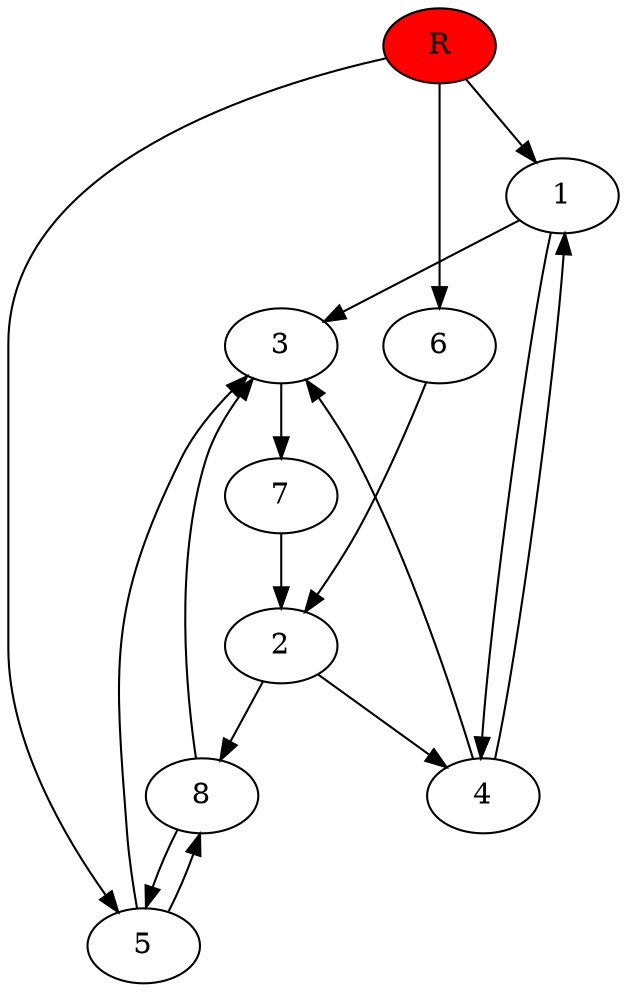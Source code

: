 digraph prb74497 {
	1
	2
	3
	4
	5
	6
	7
	8
	R [fillcolor="#ff0000" style=filled]
	1 -> 3
	1 -> 4
	2 -> 4
	2 -> 8
	3 -> 7
	4 -> 1
	4 -> 3
	5 -> 3
	5 -> 8
	6 -> 2
	7 -> 2
	8 -> 3
	8 -> 5
	R -> 1
	R -> 5
	R -> 6
}
